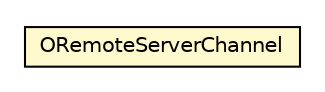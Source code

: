 #!/usr/local/bin/dot
#
# Class diagram 
# Generated by UMLGraph version R5_6-24-gf6e263 (http://www.umlgraph.org/)
#

digraph G {
	edge [fontname="Helvetica",fontsize=10,labelfontname="Helvetica",labelfontsize=10];
	node [fontname="Helvetica",fontsize=10,shape=plaintext];
	nodesep=0.25;
	ranksep=0.5;
	// com.orientechnologies.orient.server.distributed.ORemoteServerChannel
	c3121013 [label=<<table title="com.orientechnologies.orient.server.distributed.ORemoteServerChannel" border="0" cellborder="1" cellspacing="0" cellpadding="2" port="p" bgcolor="lemonChiffon" href="./ORemoteServerChannel.html">
		<tr><td><table border="0" cellspacing="0" cellpadding="1">
<tr><td align="center" balign="center"> ORemoteServerChannel </td></tr>
		</table></td></tr>
		</table>>, URL="./ORemoteServerChannel.html", fontname="Helvetica", fontcolor="black", fontsize=10.0];
}

